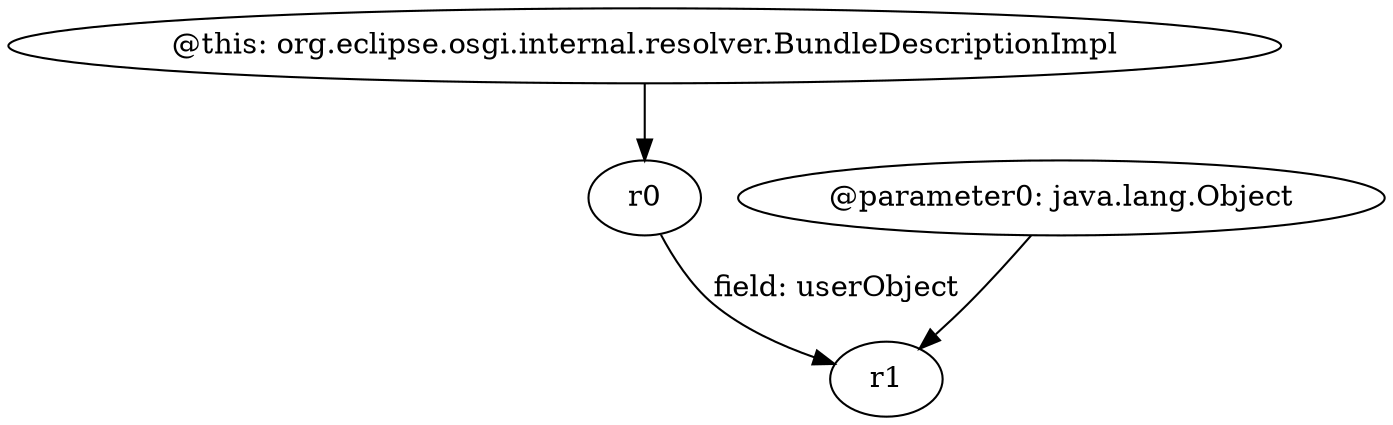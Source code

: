 digraph g {
0[label="@this: org.eclipse.osgi.internal.resolver.BundleDescriptionImpl"]
1[label="r0"]
0->1[label=""]
2[label="@parameter0: java.lang.Object"]
3[label="r1"]
2->3[label=""]
1->3[label="field: userObject"]
}